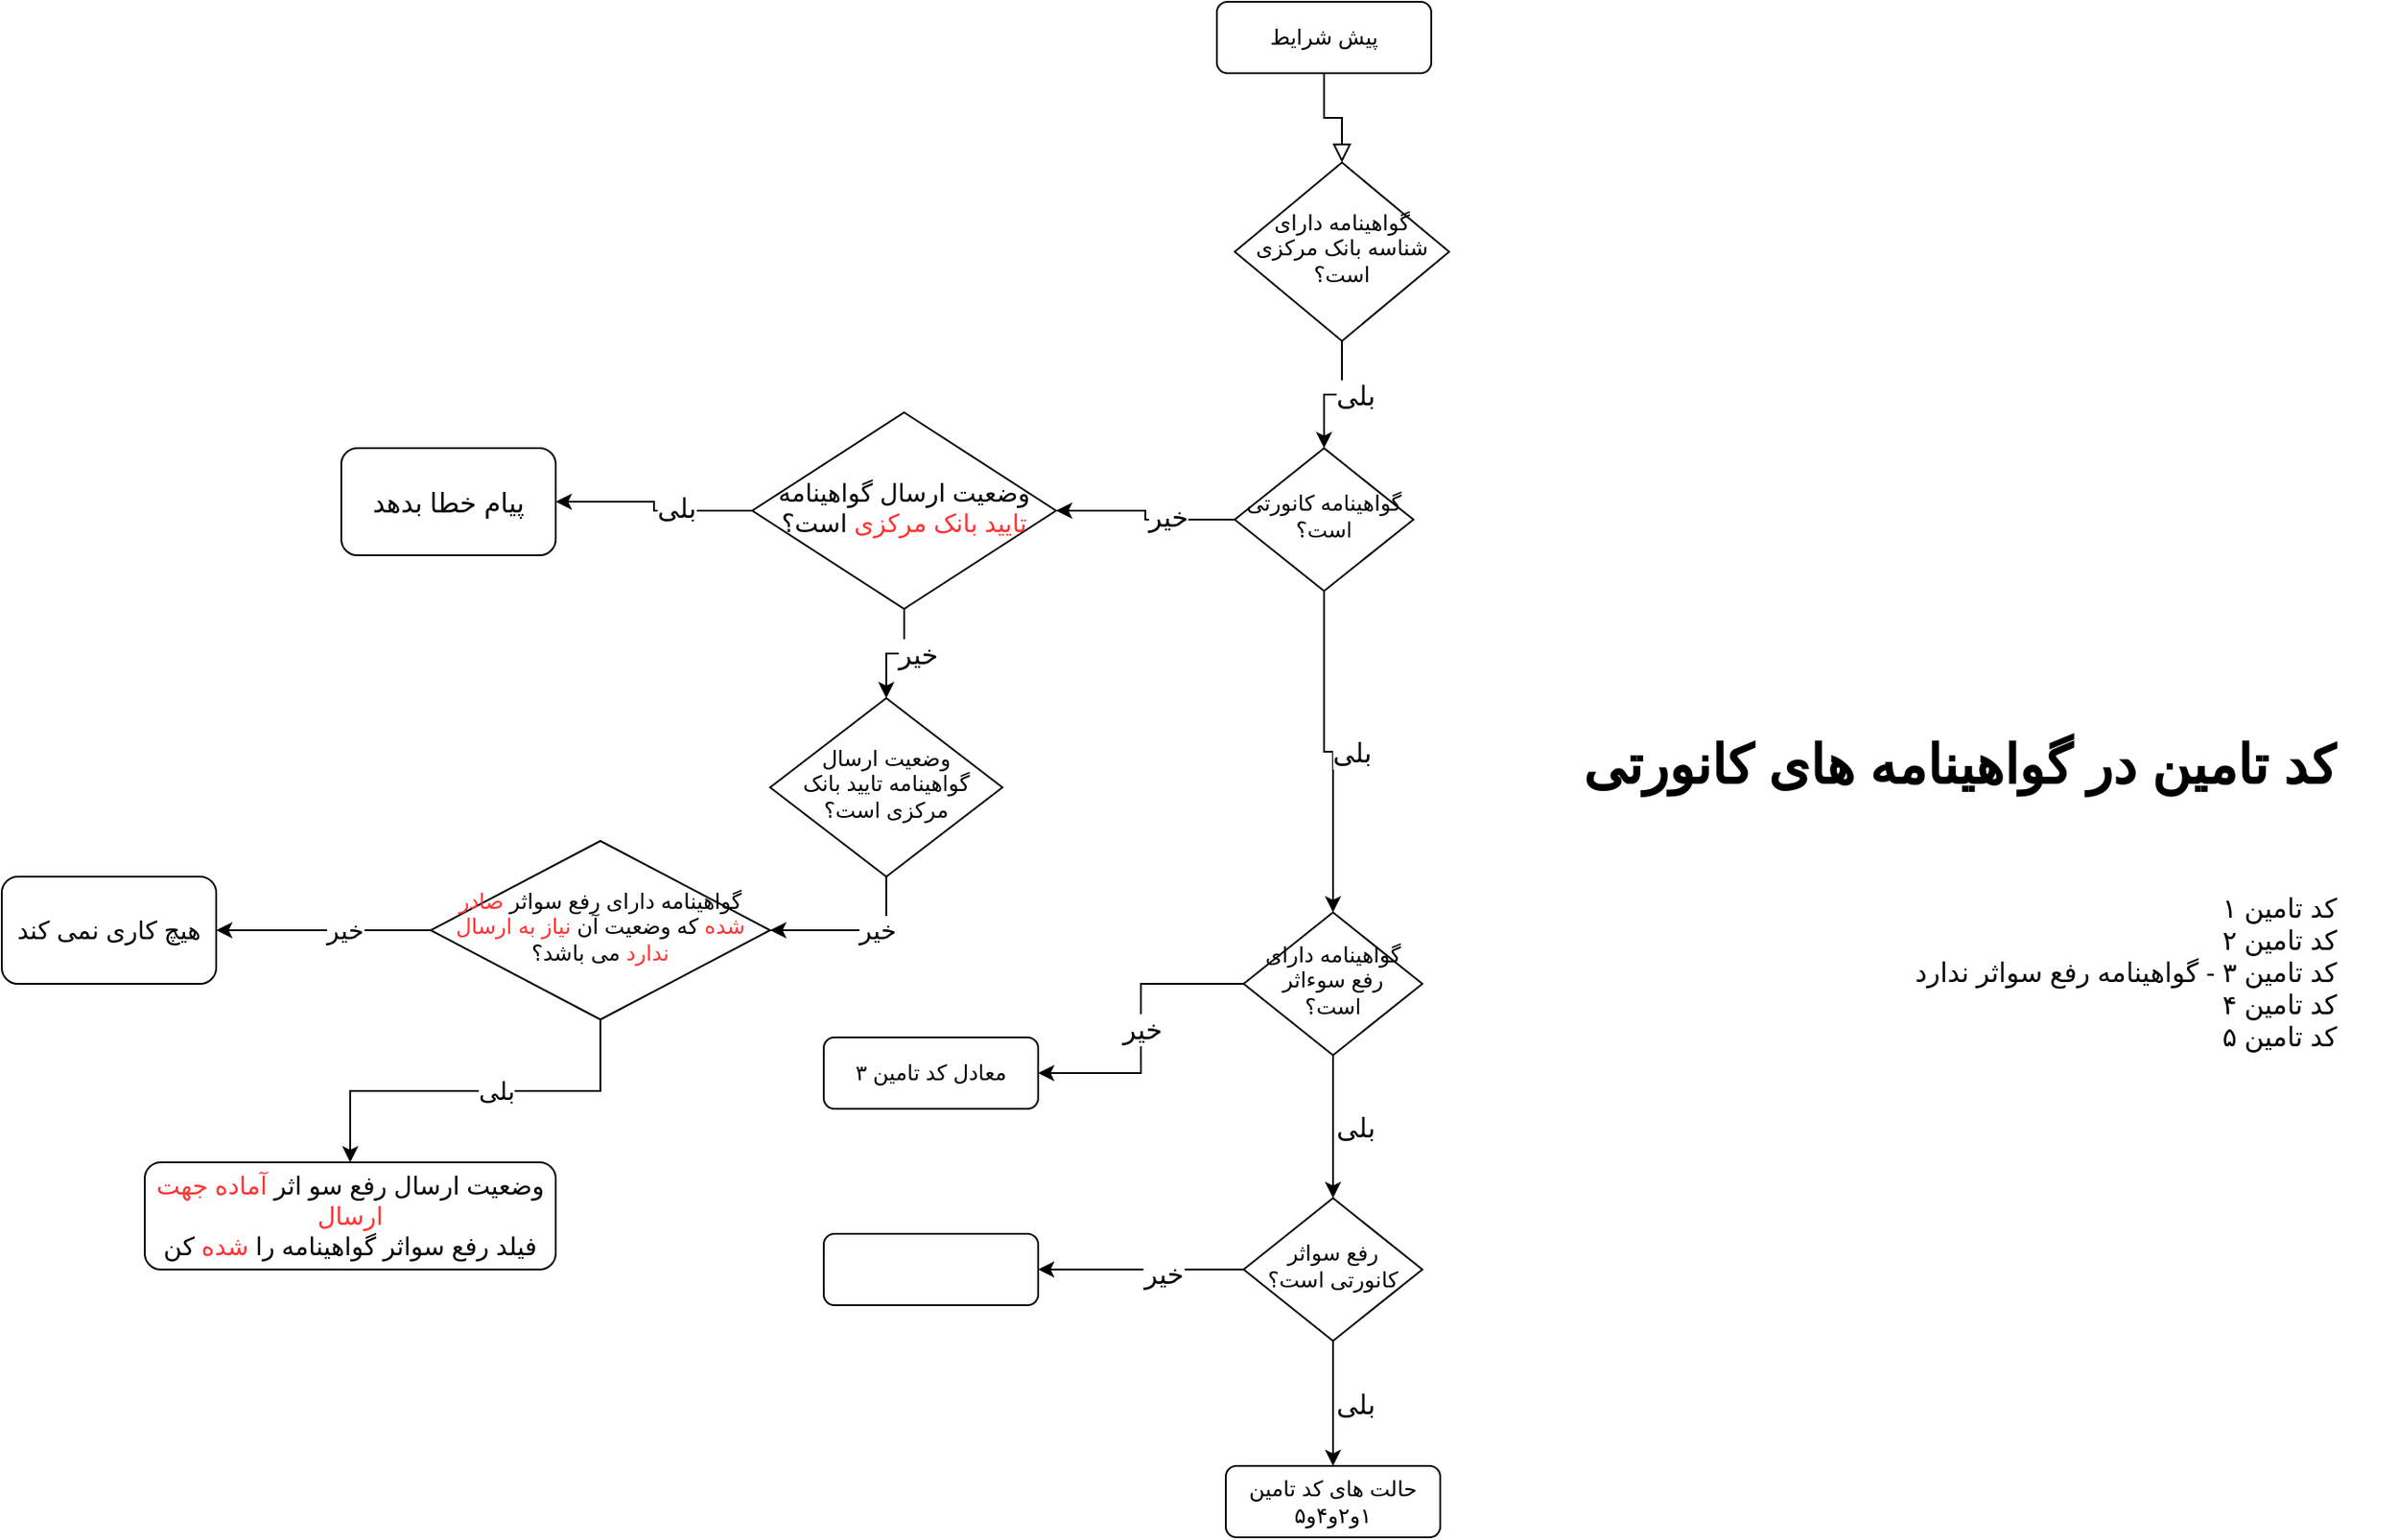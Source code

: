 <mxfile version="14.5.3" type="github">
  <diagram id="C5RBs43oDa-KdzZeNtuy" name="Page-1">
    <mxGraphModel dx="1873" dy="594" grid="1" gridSize="10" guides="1" tooltips="1" connect="1" arrows="1" fold="1" page="1" pageScale="1" pageWidth="827" pageHeight="1169" math="0" shadow="0">
      <root>
        <mxCell id="WIyWlLk6GJQsqaUBKTNV-0" />
        <mxCell id="WIyWlLk6GJQsqaUBKTNV-1" parent="WIyWlLk6GJQsqaUBKTNV-0" />
        <mxCell id="WIyWlLk6GJQsqaUBKTNV-2" value="" style="rounded=0;html=1;jettySize=auto;orthogonalLoop=1;fontSize=11;endArrow=block;endFill=0;endSize=8;strokeWidth=1;shadow=0;labelBackgroundColor=none;edgeStyle=orthogonalEdgeStyle;" parent="WIyWlLk6GJQsqaUBKTNV-1" source="WIyWlLk6GJQsqaUBKTNV-3" target="WIyWlLk6GJQsqaUBKTNV-6" edge="1">
          <mxGeometry relative="1" as="geometry" />
        </mxCell>
        <mxCell id="WIyWlLk6GJQsqaUBKTNV-3" value="پیش شرایط" style="rounded=1;whiteSpace=wrap;html=1;fontSize=12;glass=0;strokeWidth=1;shadow=0;" parent="WIyWlLk6GJQsqaUBKTNV-1" vertex="1">
          <mxGeometry x="160" y="80" width="120" height="40" as="geometry" />
        </mxCell>
        <mxCell id="eY8-IsXeW_9uEEIaDJTf-11" value="بلی" style="edgeStyle=orthogonalEdgeStyle;rounded=0;sketch=0;orthogonalLoop=1;jettySize=auto;html=1;entryX=0.5;entryY=0;entryDx=0;entryDy=0;shadow=0;fontSize=15;align=left;" edge="1" parent="WIyWlLk6GJQsqaUBKTNV-1" source="WIyWlLk6GJQsqaUBKTNV-6" target="WIyWlLk6GJQsqaUBKTNV-10">
          <mxGeometry relative="1" as="geometry" />
        </mxCell>
        <mxCell id="WIyWlLk6GJQsqaUBKTNV-6" value="گواهینامه دارای شناسه بانک مرکزی است؟" style="rhombus;whiteSpace=wrap;html=1;shadow=0;fontFamily=Helvetica;fontSize=12;align=center;strokeWidth=1;spacing=6;spacingTop=-4;" parent="WIyWlLk6GJQsqaUBKTNV-1" vertex="1">
          <mxGeometry x="170" y="170" width="120" height="100" as="geometry" />
        </mxCell>
        <mxCell id="eY8-IsXeW_9uEEIaDJTf-13" value="خیر" style="edgeStyle=orthogonalEdgeStyle;rounded=0;sketch=0;orthogonalLoop=1;jettySize=auto;html=1;shadow=0;fontSize=15;align=left;" edge="1" parent="WIyWlLk6GJQsqaUBKTNV-1" source="WIyWlLk6GJQsqaUBKTNV-10" target="eY8-IsXeW_9uEEIaDJTf-12">
          <mxGeometry relative="1" as="geometry" />
        </mxCell>
        <mxCell id="eY8-IsXeW_9uEEIaDJTf-14" value="بلی" style="edgeStyle=orthogonalEdgeStyle;rounded=0;sketch=0;orthogonalLoop=1;jettySize=auto;html=1;entryX=0.5;entryY=0;entryDx=0;entryDy=0;shadow=0;fontSize=15;align=left;" edge="1" parent="WIyWlLk6GJQsqaUBKTNV-1" source="WIyWlLk6GJQsqaUBKTNV-10" target="eY8-IsXeW_9uEEIaDJTf-6">
          <mxGeometry relative="1" as="geometry" />
        </mxCell>
        <mxCell id="WIyWlLk6GJQsqaUBKTNV-10" value="گواهینامه کانورتی است؟" style="rhombus;whiteSpace=wrap;html=1;shadow=0;fontFamily=Helvetica;fontSize=12;align=center;strokeWidth=1;spacing=6;spacingTop=-4;" parent="WIyWlLk6GJQsqaUBKTNV-1" vertex="1">
          <mxGeometry x="170" y="330" width="100" height="80" as="geometry" />
        </mxCell>
        <mxCell id="eY8-IsXeW_9uEEIaDJTf-8" value="خیر" style="edgeStyle=orthogonalEdgeStyle;rounded=0;sketch=0;orthogonalLoop=1;jettySize=auto;html=1;shadow=0;fontSize=15;align=center;entryX=1;entryY=0.5;entryDx=0;entryDy=0;" edge="1" parent="WIyWlLk6GJQsqaUBKTNV-1" source="eY8-IsXeW_9uEEIaDJTf-6" target="eY8-IsXeW_9uEEIaDJTf-9">
          <mxGeometry relative="1" as="geometry">
            <mxPoint x="100" y="630" as="targetPoint" />
          </mxGeometry>
        </mxCell>
        <mxCell id="eY8-IsXeW_9uEEIaDJTf-16" value="بلی" style="edgeStyle=orthogonalEdgeStyle;rounded=0;sketch=0;orthogonalLoop=1;jettySize=auto;html=1;shadow=0;fontSize=15;align=left;" edge="1" parent="WIyWlLk6GJQsqaUBKTNV-1" source="eY8-IsXeW_9uEEIaDJTf-6" target="eY8-IsXeW_9uEEIaDJTf-15">
          <mxGeometry relative="1" as="geometry" />
        </mxCell>
        <mxCell id="eY8-IsXeW_9uEEIaDJTf-6" value="گواهینامه دارای رفع سوءاثر است؟" style="rhombus;whiteSpace=wrap;html=1;shadow=0;fontFamily=Helvetica;fontSize=12;align=center;strokeWidth=1;spacing=6;spacingTop=-4;" vertex="1" parent="WIyWlLk6GJQsqaUBKTNV-1">
          <mxGeometry x="175" y="590" width="100" height="80" as="geometry" />
        </mxCell>
        <mxCell id="eY8-IsXeW_9uEEIaDJTf-9" value="معادل کد تامین ۳" style="rounded=1;whiteSpace=wrap;html=1;fontSize=12;glass=0;strokeWidth=1;shadow=0;" vertex="1" parent="WIyWlLk6GJQsqaUBKTNV-1">
          <mxGeometry x="-60" y="660" width="120" height="40" as="geometry" />
        </mxCell>
        <mxCell id="eY8-IsXeW_9uEEIaDJTf-30" value="بلی" style="edgeStyle=orthogonalEdgeStyle;rounded=0;sketch=0;orthogonalLoop=1;jettySize=auto;html=1;entryX=1;entryY=0.5;entryDx=0;entryDy=0;shadow=0;fontSize=15;align=left;" edge="1" parent="WIyWlLk6GJQsqaUBKTNV-1" source="eY8-IsXeW_9uEEIaDJTf-12" target="eY8-IsXeW_9uEEIaDJTf-29">
          <mxGeometry relative="1" as="geometry" />
        </mxCell>
        <mxCell id="eY8-IsXeW_9uEEIaDJTf-32" value="خیر" style="edgeStyle=orthogonalEdgeStyle;rounded=0;sketch=0;orthogonalLoop=1;jettySize=auto;html=1;shadow=0;fontSize=15;align=left;" edge="1" parent="WIyWlLk6GJQsqaUBKTNV-1" source="eY8-IsXeW_9uEEIaDJTf-12" target="eY8-IsXeW_9uEEIaDJTf-31">
          <mxGeometry relative="1" as="geometry" />
        </mxCell>
        <mxCell id="eY8-IsXeW_9uEEIaDJTf-12" value="وضعیت ارسال گواهینامه &lt;font color=&quot;#ff3333&quot; style=&quot;font-size: 14px;&quot;&gt;تایید بانک مرکزی&lt;/font&gt; است؟" style="rhombus;whiteSpace=wrap;html=1;shadow=0;fontFamily=Helvetica;fontSize=14;align=center;strokeWidth=1;spacing=6;spacingTop=-4;" vertex="1" parent="WIyWlLk6GJQsqaUBKTNV-1">
          <mxGeometry x="-100" y="310" width="170" height="110" as="geometry" />
        </mxCell>
        <mxCell id="eY8-IsXeW_9uEEIaDJTf-25" style="edgeStyle=orthogonalEdgeStyle;rounded=0;sketch=0;orthogonalLoop=1;jettySize=auto;html=1;entryX=1;entryY=0.5;entryDx=0;entryDy=0;shadow=0;fontSize=15;align=left;" edge="1" parent="WIyWlLk6GJQsqaUBKTNV-1" source="eY8-IsXeW_9uEEIaDJTf-15" target="eY8-IsXeW_9uEEIaDJTf-24">
          <mxGeometry relative="1" as="geometry" />
        </mxCell>
        <mxCell id="eY8-IsXeW_9uEEIaDJTf-26" value="خیر" style="edgeLabel;html=1;align=center;verticalAlign=middle;resizable=0;points=[];fontSize=15;" vertex="1" connectable="0" parent="eY8-IsXeW_9uEEIaDJTf-25">
          <mxGeometry x="-0.217" y="2" relative="1" as="geometry">
            <mxPoint as="offset" />
          </mxGeometry>
        </mxCell>
        <mxCell id="eY8-IsXeW_9uEEIaDJTf-28" value="بلی" style="edgeStyle=orthogonalEdgeStyle;rounded=0;sketch=0;orthogonalLoop=1;jettySize=auto;html=1;shadow=0;fontSize=15;align=left;" edge="1" parent="WIyWlLk6GJQsqaUBKTNV-1" source="eY8-IsXeW_9uEEIaDJTf-15" target="eY8-IsXeW_9uEEIaDJTf-27">
          <mxGeometry relative="1" as="geometry" />
        </mxCell>
        <mxCell id="eY8-IsXeW_9uEEIaDJTf-15" value="رفع سواثر کانورتی است؟" style="rhombus;whiteSpace=wrap;html=1;shadow=0;fontFamily=Helvetica;fontSize=12;align=center;strokeWidth=1;spacing=6;spacingTop=-4;" vertex="1" parent="WIyWlLk6GJQsqaUBKTNV-1">
          <mxGeometry x="175" y="750" width="100" height="80" as="geometry" />
        </mxCell>
        <mxCell id="eY8-IsXeW_9uEEIaDJTf-23" value="&lt;h1 style=&quot;text-align: right&quot;&gt;کد تامین در گواهینامه های کانورتی&lt;/h1&gt;&lt;div style=&quot;text-align: right&quot;&gt;&lt;br&gt;&lt;/div&gt;&lt;p&gt;&lt;/p&gt;&lt;div style=&quot;text-align: right&quot;&gt;&lt;span&gt;کد تامین ۱&lt;/span&gt;&lt;br&gt;&lt;span&gt;کد تامین ۲&lt;/span&gt;&lt;br&gt;&lt;span&gt;کد تامین ۳ - گواهینامه رفع سواثر ندارد&lt;/span&gt;&lt;br&gt;&lt;span&gt;کد تامین ۴&lt;/span&gt;&lt;br&gt;&lt;span&gt;کد تامین ۵&lt;/span&gt;&lt;br&gt;&lt;/div&gt;&lt;p&gt;&lt;/p&gt;" style="text;html=1;strokeColor=none;fillColor=none;spacing=5;spacingTop=-20;whiteSpace=wrap;overflow=hidden;rounded=0;fontSize=15;" vertex="1" parent="WIyWlLk6GJQsqaUBKTNV-1">
          <mxGeometry x="360" y="480" width="460" height="290" as="geometry" />
        </mxCell>
        <mxCell id="eY8-IsXeW_9uEEIaDJTf-24" value="" style="rounded=1;whiteSpace=wrap;html=1;fontSize=12;glass=0;strokeWidth=1;shadow=0;" vertex="1" parent="WIyWlLk6GJQsqaUBKTNV-1">
          <mxGeometry x="-60" y="770" width="120" height="40" as="geometry" />
        </mxCell>
        <mxCell id="eY8-IsXeW_9uEEIaDJTf-27" value="حالت های کد تامین ۱و۲و۴و۵" style="rounded=1;whiteSpace=wrap;html=1;fontSize=12;glass=0;strokeWidth=1;shadow=0;" vertex="1" parent="WIyWlLk6GJQsqaUBKTNV-1">
          <mxGeometry x="165" y="900" width="120" height="40" as="geometry" />
        </mxCell>
        <mxCell id="eY8-IsXeW_9uEEIaDJTf-29" value="پیام خطا بدهد" style="rounded=1;whiteSpace=wrap;html=1;fontSize=15;" vertex="1" parent="WIyWlLk6GJQsqaUBKTNV-1">
          <mxGeometry x="-330" y="330" width="120" height="60" as="geometry" />
        </mxCell>
        <mxCell id="eY8-IsXeW_9uEEIaDJTf-36" value="خیر" style="edgeStyle=orthogonalEdgeStyle;rounded=0;sketch=0;orthogonalLoop=1;jettySize=auto;html=1;entryX=1;entryY=0.5;entryDx=0;entryDy=0;shadow=0;fontSize=14;align=left;" edge="1" parent="WIyWlLk6GJQsqaUBKTNV-1" source="eY8-IsXeW_9uEEIaDJTf-31" target="eY8-IsXeW_9uEEIaDJTf-33">
          <mxGeometry relative="1" as="geometry" />
        </mxCell>
        <mxCell id="eY8-IsXeW_9uEEIaDJTf-31" value="وضعیت ارسال گواهینامه تایید بانک مرکزی است؟" style="rhombus;whiteSpace=wrap;html=1;shadow=0;fontFamily=Helvetica;fontSize=12;align=center;strokeWidth=1;spacing=6;spacingTop=-4;" vertex="1" parent="WIyWlLk6GJQsqaUBKTNV-1">
          <mxGeometry x="-90" y="470" width="130" height="100" as="geometry" />
        </mxCell>
        <mxCell id="eY8-IsXeW_9uEEIaDJTf-35" value="بلی" style="edgeStyle=orthogonalEdgeStyle;rounded=0;sketch=0;orthogonalLoop=1;jettySize=auto;html=1;shadow=0;fontSize=14;align=left;" edge="1" parent="WIyWlLk6GJQsqaUBKTNV-1" source="eY8-IsXeW_9uEEIaDJTf-33" target="eY8-IsXeW_9uEEIaDJTf-34">
          <mxGeometry relative="1" as="geometry" />
        </mxCell>
        <mxCell id="eY8-IsXeW_9uEEIaDJTf-38" value="خیر" style="edgeStyle=orthogonalEdgeStyle;rounded=0;sketch=0;orthogonalLoop=1;jettySize=auto;html=1;shadow=0;fontSize=14;align=left;entryX=1;entryY=0.5;entryDx=0;entryDy=0;" edge="1" parent="WIyWlLk6GJQsqaUBKTNV-1" source="eY8-IsXeW_9uEEIaDJTf-33" target="eY8-IsXeW_9uEEIaDJTf-39">
          <mxGeometry relative="1" as="geometry">
            <mxPoint x="-395" y="600" as="targetPoint" />
          </mxGeometry>
        </mxCell>
        <mxCell id="eY8-IsXeW_9uEEIaDJTf-33" value="گواهینامه دارای رفع سواثر &lt;font color=&quot;#ff3333&quot;&gt;صادر شده&lt;/font&gt; که وضعیت آن &lt;font color=&quot;#ff3333&quot;&gt;نیاز به ارسال ندارد&lt;/font&gt; می باشد؟" style="rhombus;whiteSpace=wrap;html=1;shadow=0;fontFamily=Helvetica;fontSize=12;align=center;strokeWidth=1;spacing=6;spacingTop=-4;" vertex="1" parent="WIyWlLk6GJQsqaUBKTNV-1">
          <mxGeometry x="-280" y="550" width="190" height="100" as="geometry" />
        </mxCell>
        <mxCell id="eY8-IsXeW_9uEEIaDJTf-34" value="وضعیت ارسال رفع سو اثر &lt;font color=&quot;#ff3333&quot;&gt;آماده جهت ارسال&lt;/font&gt;&lt;br&gt;فیلد رفع سواثر گواهینامه را &lt;font color=&quot;#ff3333&quot;&gt;شده&lt;/font&gt; کن" style="rounded=1;whiteSpace=wrap;html=1;fontSize=14;" vertex="1" parent="WIyWlLk6GJQsqaUBKTNV-1">
          <mxGeometry x="-440" y="730" width="230" height="60" as="geometry" />
        </mxCell>
        <mxCell id="eY8-IsXeW_9uEEIaDJTf-39" value="هیچ کاری نمی کند" style="rounded=1;whiteSpace=wrap;html=1;fontSize=14;" vertex="1" parent="WIyWlLk6GJQsqaUBKTNV-1">
          <mxGeometry x="-520" y="570" width="120" height="60" as="geometry" />
        </mxCell>
      </root>
    </mxGraphModel>
  </diagram>
</mxfile>
